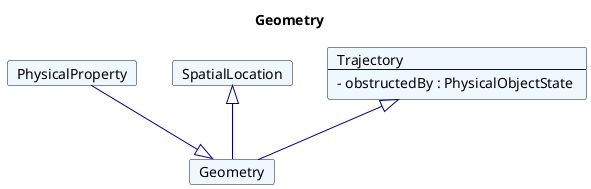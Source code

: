 @startuml
Title Geometry 

Card Geometry #F0F8FF [
Geometry
]
Card PhysicalProperty #F0F8FF [
PhysicalProperty
]
PhysicalProperty --|> Geometry  #00008B 
Card SpatialLocation #F0F8FF [
SpatialLocation
]
SpatialLocation <|-- Geometry  #00008B 
Card Trajectory #F0F8FF [
Trajectory
----
- obstructedBy : PhysicalObjectState 
]
Trajectory <|-- Geometry  #00008B 
@enduml